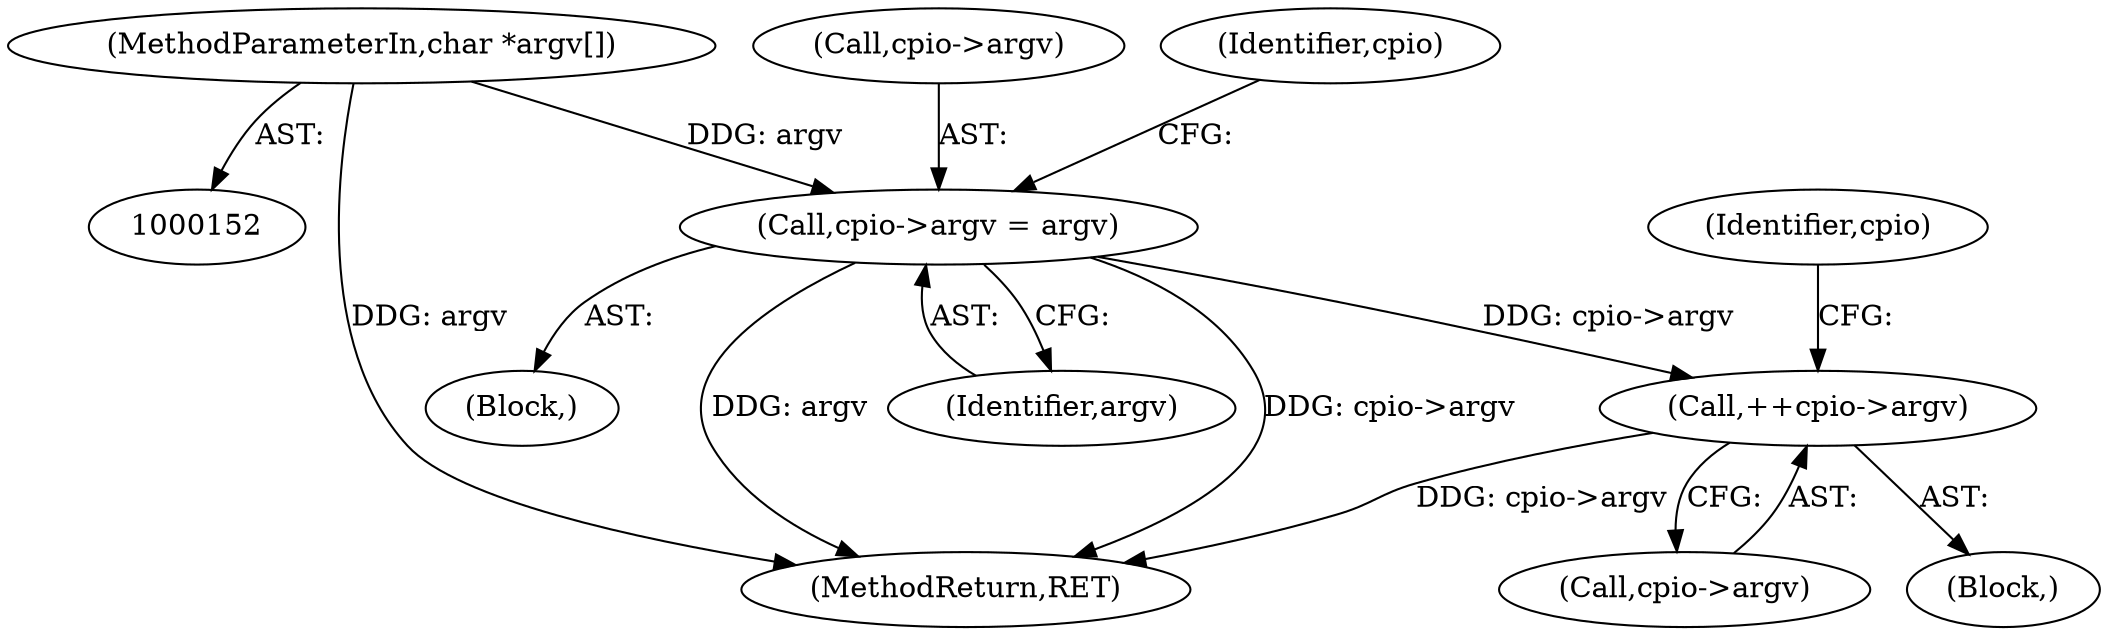 digraph "0_libarchive_59357157706d47c365b2227739e17daba3607526@array" {
"1000154" [label="(MethodParameterIn,char *argv[])"];
"1000231" [label="(Call,cpio->argv = argv)"];
"1000925" [label="(Call,++cpio->argv)"];
"1000231" [label="(Call,cpio->argv = argv)"];
"1000232" [label="(Call,cpio->argv)"];
"1000235" [label="(Identifier,argv)"];
"1000238" [label="(Identifier,cpio)"];
"1000898" [label="(Identifier,cpio)"];
"1000154" [label="(MethodParameterIn,char *argv[])"];
"1000926" [label="(Call,cpio->argv)"];
"1000925" [label="(Call,++cpio->argv)"];
"1000901" [label="(Block,)"];
"1000155" [label="(Block,)"];
"1000995" [label="(MethodReturn,RET)"];
"1000154" -> "1000152"  [label="AST: "];
"1000154" -> "1000995"  [label="DDG: argv"];
"1000154" -> "1000231"  [label="DDG: argv"];
"1000231" -> "1000155"  [label="AST: "];
"1000231" -> "1000235"  [label="CFG: "];
"1000232" -> "1000231"  [label="AST: "];
"1000235" -> "1000231"  [label="AST: "];
"1000238" -> "1000231"  [label="CFG: "];
"1000231" -> "1000995"  [label="DDG: argv"];
"1000231" -> "1000995"  [label="DDG: cpio->argv"];
"1000231" -> "1000925"  [label="DDG: cpio->argv"];
"1000925" -> "1000901"  [label="AST: "];
"1000925" -> "1000926"  [label="CFG: "];
"1000926" -> "1000925"  [label="AST: "];
"1000898" -> "1000925"  [label="CFG: "];
"1000925" -> "1000995"  [label="DDG: cpio->argv"];
}
